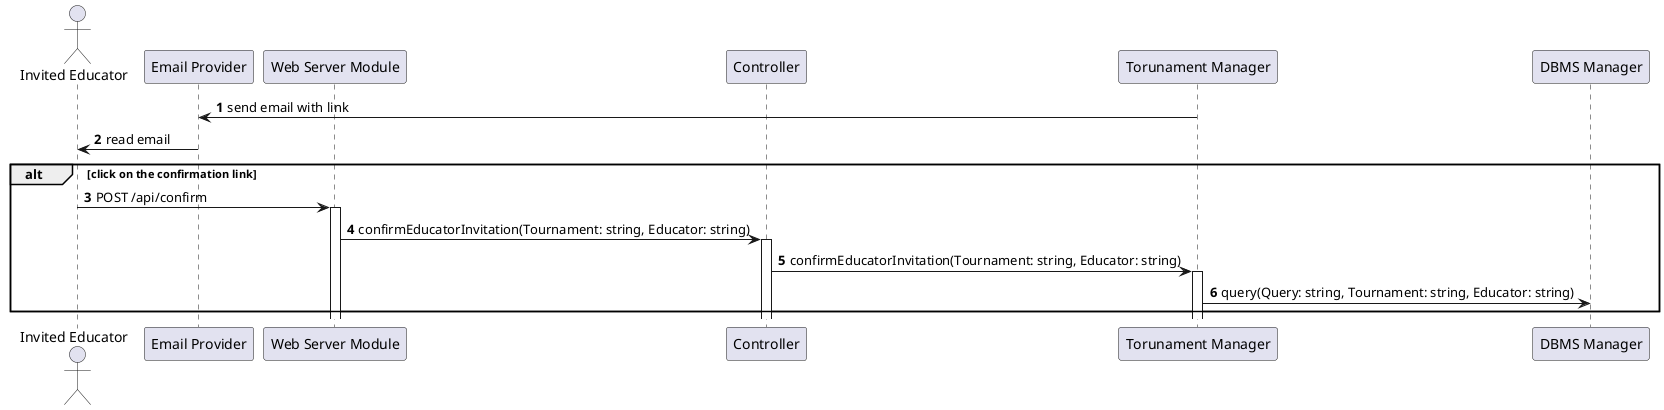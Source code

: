 @startuml

' NEW
autonumber
actor "Invited Educator" as E
participant "Email Provider" as EM
participant "Web Server Module" as WS
participant Controller as C
participant "Torunament Manager" as TM 
participant "DBMS Manager" as DB

TM -> EM: send email with link
EM -> E: read email
alt click on the confirmation link
    E -> WS: POST /api/confirm
    activate WS
    WS -> C: confirmEducatorInvitation(Tournament: string, Educator: string)
    activate C
    C -> TM: confirmEducatorInvitation(Tournament: string, Educator: string)
    activate TM
    TM -> DB: query(Query: string, Tournament: string, Educator: string)
end

@enduml